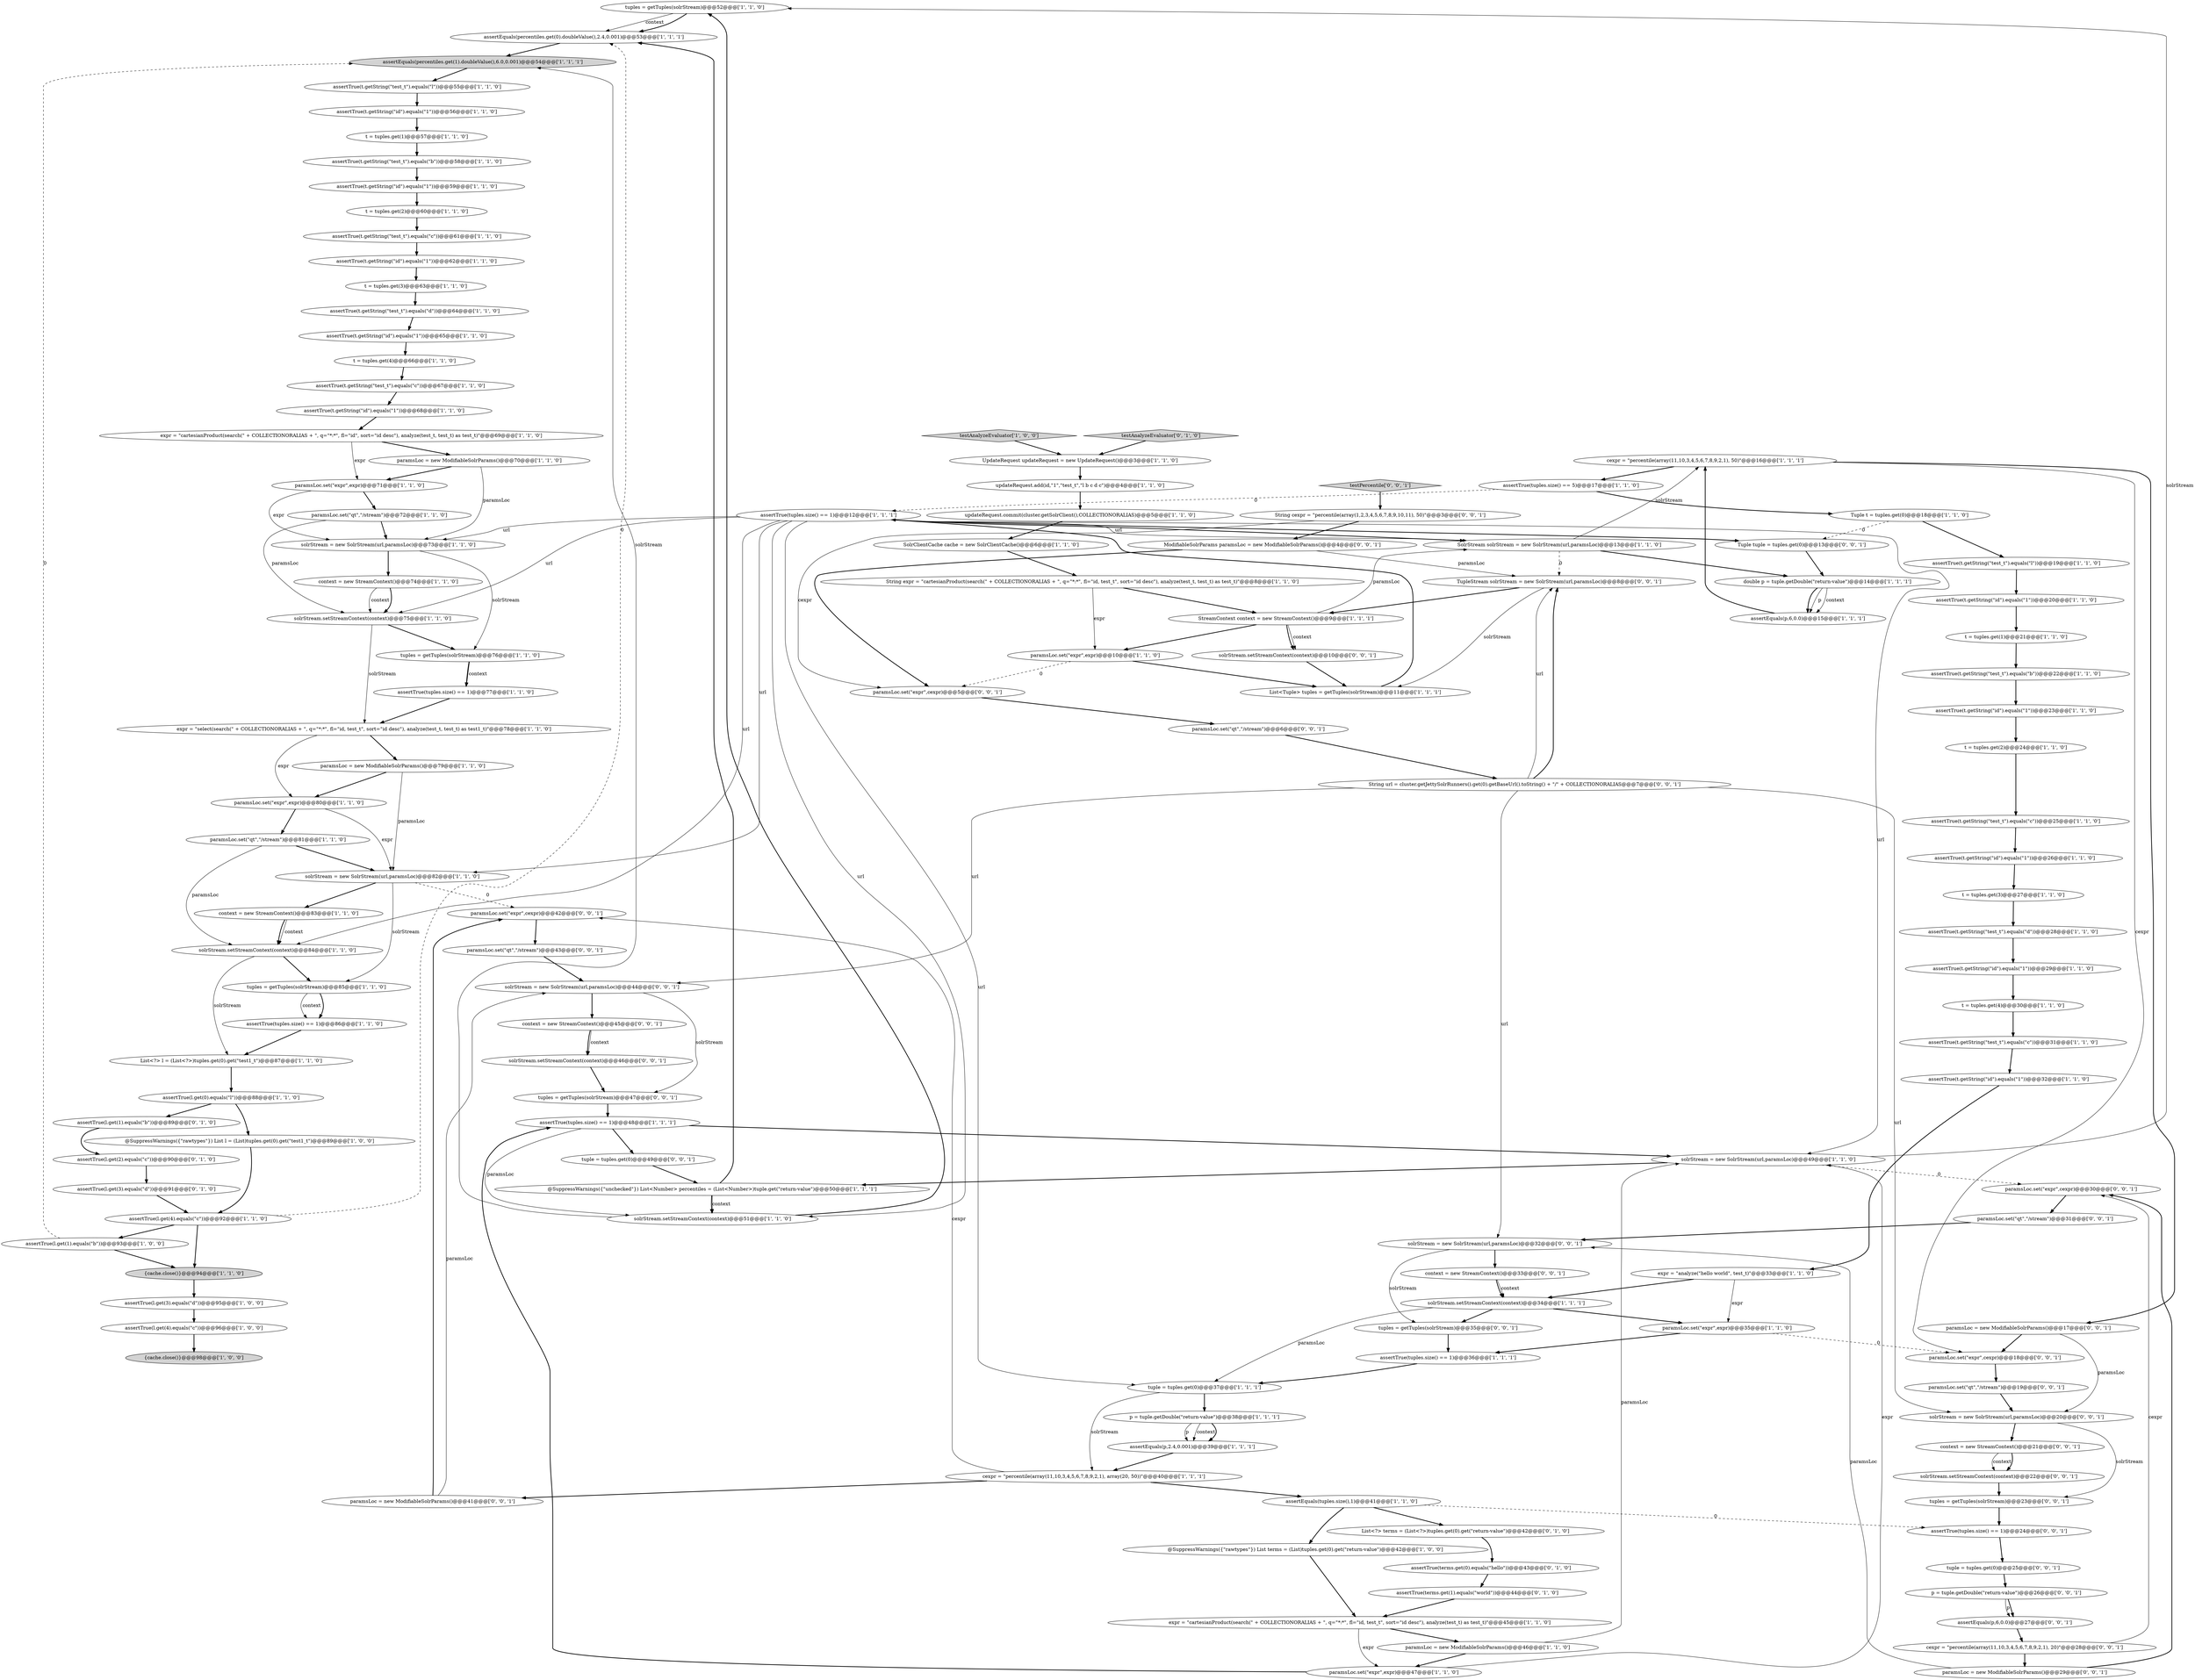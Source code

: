 digraph {
30 [style = filled, label = "tuples = getTuples(solrStream)@@@52@@@['1', '1', '0']", fillcolor = white, shape = ellipse image = "AAA0AAABBB1BBB"];
52 [style = filled, label = "assertTrue(t.getString(\"id\").equals(\"1\"))@@@20@@@['1', '1', '0']", fillcolor = white, shape = ellipse image = "AAA0AAABBB1BBB"];
58 [style = filled, label = "tuples = getTuples(solrStream)@@@76@@@['1', '1', '0']", fillcolor = white, shape = ellipse image = "AAA0AAABBB1BBB"];
72 [style = filled, label = "t = tuples.get(2)@@@24@@@['1', '1', '0']", fillcolor = white, shape = ellipse image = "AAA0AAABBB1BBB"];
128 [style = filled, label = "tuple = tuples.get(0)@@@25@@@['0', '0', '1']", fillcolor = white, shape = ellipse image = "AAA0AAABBB3BBB"];
44 [style = filled, label = "cexpr = \"percentile(array(11,10,3,4,5,6,7,8,9,2,1), array(20, 50))\"@@@40@@@['1', '1', '1']", fillcolor = white, shape = ellipse image = "AAA0AAABBB1BBB"];
125 [style = filled, label = "solrStream = new SolrStream(url,paramsLoc)@@@44@@@['0', '0', '1']", fillcolor = white, shape = ellipse image = "AAA0AAABBB3BBB"];
40 [style = filled, label = "p = tuple.getDouble(\"return-value\")@@@38@@@['1', '1', '1']", fillcolor = white, shape = ellipse image = "AAA0AAABBB1BBB"];
14 [style = filled, label = "assertTrue(tuples.size() == 1)@@@77@@@['1', '1', '0']", fillcolor = white, shape = ellipse image = "AAA0AAABBB1BBB"];
23 [style = filled, label = "UpdateRequest updateRequest = new UpdateRequest()@@@3@@@['1', '1', '0']", fillcolor = white, shape = ellipse image = "AAA0AAABBB1BBB"];
88 [style = filled, label = "t = tuples.get(1)@@@21@@@['1', '1', '0']", fillcolor = white, shape = ellipse image = "AAA0AAABBB1BBB"];
97 [style = filled, label = "assertTrue(terms.get(0).equals(\"hello\"))@@@43@@@['0', '1', '0']", fillcolor = white, shape = ellipse image = "AAA0AAABBB2BBB"];
95 [style = filled, label = "assertTrue(l.get(1).equals(\"b\"))@@@89@@@['0', '1', '0']", fillcolor = white, shape = ellipse image = "AAA0AAABBB2BBB"];
91 [style = filled, label = "List<?> terms = (List<?>)tuples.get(0).get(\"return-value\")@@@42@@@['0', '1', '0']", fillcolor = white, shape = ellipse image = "AAA0AAABBB2BBB"];
51 [style = filled, label = "tuples = getTuples(solrStream)@@@85@@@['1', '1', '0']", fillcolor = white, shape = ellipse image = "AAA0AAABBB1BBB"];
96 [style = filled, label = "assertTrue(l.get(3).equals(\"d\"))@@@91@@@['0', '1', '0']", fillcolor = white, shape = ellipse image = "AAA0AAABBB2BBB"];
15 [style = filled, label = "assertTrue(tuples.size() == 1)@@@36@@@['1', '1', '1']", fillcolor = white, shape = ellipse image = "AAA0AAABBB1BBB"];
68 [style = filled, label = "assertTrue(tuples.size() == 1)@@@48@@@['1', '1', '1']", fillcolor = white, shape = ellipse image = "AAA0AAABBB1BBB"];
57 [style = filled, label = "assertTrue(t.getString(\"id\").equals(\"1\"))@@@65@@@['1', '1', '0']", fillcolor = white, shape = ellipse image = "AAA0AAABBB1BBB"];
37 [style = filled, label = "assertTrue(t.getString(\"id\").equals(\"1\"))@@@32@@@['1', '1', '0']", fillcolor = white, shape = ellipse image = "AAA0AAABBB1BBB"];
55 [style = filled, label = "t = tuples.get(3)@@@27@@@['1', '1', '0']", fillcolor = white, shape = ellipse image = "AAA0AAABBB1BBB"];
60 [style = filled, label = "Tuple t = tuples.get(0)@@@18@@@['1', '1', '0']", fillcolor = white, shape = ellipse image = "AAA0AAABBB1BBB"];
28 [style = filled, label = "assertEquals(percentiles.get(1).doubleValue(),6.0,0.001)@@@54@@@['1', '1', '1']", fillcolor = lightgray, shape = ellipse image = "AAA0AAABBB1BBB"];
126 [style = filled, label = "Tuple tuple = tuples.get(0)@@@13@@@['0', '0', '1']", fillcolor = white, shape = ellipse image = "AAA0AAABBB3BBB"];
24 [style = filled, label = "String expr = \"cartesianProduct(search(\" + COLLECTIONORALIAS + \", q=\"*:*\", fl=\"id, test_t\", sort=\"id desc\"), analyze(test_t, test_t) as test_t)\"@@@8@@@['1', '1', '0']", fillcolor = white, shape = ellipse image = "AAA0AAABBB1BBB"];
20 [style = filled, label = "expr = \"select(search(\" + COLLECTIONORALIAS + \", q=\"*:*\", fl=\"id, test_t\", sort=\"id desc\"), analyze(test_t, test_t) as test1_t)\"@@@78@@@['1', '1', '0']", fillcolor = white, shape = ellipse image = "AAA0AAABBB1BBB"];
103 [style = filled, label = "paramsLoc.set(\"expr\",cexpr)@@@18@@@['0', '0', '1']", fillcolor = white, shape = ellipse image = "AAA0AAABBB3BBB"];
127 [style = filled, label = "context = new StreamContext()@@@45@@@['0', '0', '1']", fillcolor = white, shape = ellipse image = "AAA0AAABBB3BBB"];
113 [style = filled, label = "TupleStream solrStream = new SolrStream(url,paramsLoc)@@@8@@@['0', '0', '1']", fillcolor = white, shape = ellipse image = "AAA0AAABBB3BBB"];
73 [style = filled, label = "t = tuples.get(3)@@@63@@@['1', '1', '0']", fillcolor = white, shape = ellipse image = "AAA0AAABBB1BBB"];
110 [style = filled, label = "paramsLoc.set(\"qt\",\"/stream\")@@@19@@@['0', '0', '1']", fillcolor = white, shape = ellipse image = "AAA0AAABBB3BBB"];
79 [style = filled, label = "assertTrue(l.get(4).equals(\"c\"))@@@92@@@['1', '1', '0']", fillcolor = white, shape = ellipse image = "AAA0AAABBB1BBB"];
11 [style = filled, label = "assertTrue(t.getString(\"test_t\").equals(\"c\"))@@@31@@@['1', '1', '0']", fillcolor = white, shape = ellipse image = "AAA0AAABBB1BBB"];
34 [style = filled, label = "assertTrue(tuples.size() == 5)@@@17@@@['1', '1', '0']", fillcolor = white, shape = ellipse image = "AAA0AAABBB1BBB"];
86 [style = filled, label = "paramsLoc = new ModifiableSolrParams()@@@79@@@['1', '1', '0']", fillcolor = white, shape = ellipse image = "AAA0AAABBB1BBB"];
117 [style = filled, label = "solrStream = new SolrStream(url,paramsLoc)@@@32@@@['0', '0', '1']", fillcolor = white, shape = ellipse image = "AAA0AAABBB3BBB"];
1 [style = filled, label = "StreamContext context = new StreamContext()@@@9@@@['1', '1', '1']", fillcolor = white, shape = ellipse image = "AAA0AAABBB1BBB"];
78 [style = filled, label = "assertEquals(tuples.size(),1)@@@41@@@['1', '1', '0']", fillcolor = white, shape = ellipse image = "AAA0AAABBB1BBB"];
102 [style = filled, label = "assertTrue(tuples.size() == 1)@@@24@@@['0', '0', '1']", fillcolor = white, shape = ellipse image = "AAA0AAABBB3BBB"];
120 [style = filled, label = "String url = cluster.getJettySolrRunners().get(0).getBaseUrl().toString() + \"/\" + COLLECTIONORALIAS@@@7@@@['0', '0', '1']", fillcolor = white, shape = ellipse image = "AAA0AAABBB3BBB"];
85 [style = filled, label = "assertTrue(t.getString(\"id\").equals(\"1\"))@@@68@@@['1', '1', '0']", fillcolor = white, shape = ellipse image = "AAA0AAABBB1BBB"];
94 [style = filled, label = "assertTrue(terms.get(1).equals(\"world\"))@@@44@@@['0', '1', '0']", fillcolor = white, shape = ellipse image = "AAA0AAABBB2BBB"];
82 [style = filled, label = "solrStream = new SolrStream(url,paramsLoc)@@@49@@@['1', '1', '0']", fillcolor = white, shape = ellipse image = "AAA0AAABBB1BBB"];
106 [style = filled, label = "paramsLoc.set(\"expr\",cexpr)@@@42@@@['0', '0', '1']", fillcolor = white, shape = ellipse image = "AAA0AAABBB3BBB"];
111 [style = filled, label = "cexpr = \"percentile(array(11,10,3,4,5,6,7,8,9,2,1), 20)\"@@@28@@@['0', '0', '1']", fillcolor = white, shape = ellipse image = "AAA0AAABBB3BBB"];
90 [style = filled, label = "assertTrue(t.getString(\"test_t\").equals(\"c\"))@@@67@@@['1', '1', '0']", fillcolor = white, shape = ellipse image = "AAA0AAABBB1BBB"];
10 [style = filled, label = "t = tuples.get(4)@@@66@@@['1', '1', '0']", fillcolor = white, shape = ellipse image = "AAA0AAABBB1BBB"];
38 [style = filled, label = "paramsLoc.set(\"expr\",expr)@@@71@@@['1', '1', '0']", fillcolor = white, shape = ellipse image = "AAA0AAABBB1BBB"];
124 [style = filled, label = "solrStream = new SolrStream(url,paramsLoc)@@@20@@@['0', '0', '1']", fillcolor = white, shape = ellipse image = "AAA0AAABBB3BBB"];
4 [style = filled, label = "testAnalyzeEvaluator['1', '0', '0']", fillcolor = lightgray, shape = diamond image = "AAA0AAABBB1BBB"];
9 [style = filled, label = "@SuppressWarnings({\"rawtypes\"}) List terms = (List)tuples.get(0).get(\"return-value\")@@@42@@@['1', '0', '0']", fillcolor = white, shape = ellipse image = "AAA0AAABBB1BBB"];
46 [style = filled, label = "assertTrue(t.getString(\"test_t\").equals(\"l\"))@@@19@@@['1', '1', '0']", fillcolor = white, shape = ellipse image = "AAA0AAABBB1BBB"];
3 [style = filled, label = "assertTrue(l.get(3).equals(\"d\"))@@@95@@@['1', '0', '0']", fillcolor = white, shape = ellipse image = "AAA0AAABBB1BBB"];
0 [style = filled, label = "t = tuples.get(1)@@@57@@@['1', '1', '0']", fillcolor = white, shape = ellipse image = "AAA0AAABBB1BBB"];
63 [style = filled, label = "context = new StreamContext()@@@83@@@['1', '1', '0']", fillcolor = white, shape = ellipse image = "AAA0AAABBB1BBB"];
62 [style = filled, label = "double p = tuple.getDouble(\"return-value\")@@@14@@@['1', '1', '1']", fillcolor = white, shape = ellipse image = "AAA0AAABBB1BBB"];
123 [style = filled, label = "solrStream.setStreamContext(context)@@@10@@@['0', '0', '1']", fillcolor = white, shape = ellipse image = "AAA0AAABBB3BBB"];
2 [style = filled, label = "assertTrue(t.getString(\"test_t\").equals(\"b\"))@@@58@@@['1', '1', '0']", fillcolor = white, shape = ellipse image = "AAA0AAABBB1BBB"];
59 [style = filled, label = "{cache.close()}@@@98@@@['1', '0', '0']", fillcolor = lightgray, shape = ellipse image = "AAA0AAABBB1BBB"];
53 [style = filled, label = "cexpr = \"percentile(array(11,10,3,4,5,6,7,8,9,2,1), 50)\"@@@16@@@['1', '1', '1']", fillcolor = white, shape = ellipse image = "AAA0AAABBB1BBB"];
66 [style = filled, label = "List<?> l = (List<?>)tuples.get(0).get(\"test1_t\")@@@87@@@['1', '1', '0']", fillcolor = white, shape = ellipse image = "AAA0AAABBB1BBB"];
98 [style = filled, label = "solrStream.setStreamContext(context)@@@22@@@['0', '0', '1']", fillcolor = white, shape = ellipse image = "AAA0AAABBB3BBB"];
108 [style = filled, label = "assertEquals(p,6,0.0)@@@27@@@['0', '0', '1']", fillcolor = white, shape = ellipse image = "AAA0AAABBB3BBB"];
129 [style = filled, label = "paramsLoc.set(\"expr\",cexpr)@@@30@@@['0', '0', '1']", fillcolor = white, shape = ellipse image = "AAA0AAABBB3BBB"];
74 [style = filled, label = "solrStream.setStreamContext(context)@@@84@@@['1', '1', '0']", fillcolor = white, shape = ellipse image = "AAA0AAABBB1BBB"];
12 [style = filled, label = "expr = \"analyze(\"hello world\", test_t)\"@@@33@@@['1', '1', '0']", fillcolor = white, shape = ellipse image = "AAA0AAABBB1BBB"];
119 [style = filled, label = "paramsLoc = new ModifiableSolrParams()@@@17@@@['0', '0', '1']", fillcolor = white, shape = ellipse image = "AAA0AAABBB3BBB"];
7 [style = filled, label = "assertEquals(p,6,0.0)@@@15@@@['1', '1', '1']", fillcolor = white, shape = ellipse image = "AAA0AAABBB1BBB"];
104 [style = filled, label = "String cexpr = \"percentile(array(1,2,3,4,5,6,7,8,9,10,11), 50)\"@@@3@@@['0', '0', '1']", fillcolor = white, shape = ellipse image = "AAA0AAABBB3BBB"];
17 [style = filled, label = "t = tuples.get(4)@@@30@@@['1', '1', '0']", fillcolor = white, shape = ellipse image = "AAA0AAABBB1BBB"];
47 [style = filled, label = "expr = \"cartesianProduct(search(\" + COLLECTIONORALIAS + \", q=\"*:*\", fl=\"id, test_t\", sort=\"id desc\"), analyze(test_t) as test_t)\"@@@45@@@['1', '1', '0']", fillcolor = white, shape = ellipse image = "AAA0AAABBB1BBB"];
49 [style = filled, label = "assertTrue(l.get(0).equals(\"l\"))@@@88@@@['1', '1', '0']", fillcolor = white, shape = ellipse image = "AAA0AAABBB1BBB"];
131 [style = filled, label = "p = tuple.getDouble(\"return-value\")@@@26@@@['0', '0', '1']", fillcolor = white, shape = ellipse image = "AAA0AAABBB3BBB"];
22 [style = filled, label = "paramsLoc.set(\"expr\",expr)@@@80@@@['1', '1', '0']", fillcolor = white, shape = ellipse image = "AAA0AAABBB1BBB"];
84 [style = filled, label = "assertTrue(l.get(1).equals(\"b\"))@@@93@@@['1', '0', '0']", fillcolor = white, shape = ellipse image = "AAA0AAABBB1BBB"];
45 [style = filled, label = "solrStream.setStreamContext(context)@@@51@@@['1', '1', '0']", fillcolor = white, shape = ellipse image = "AAA0AAABBB1BBB"];
35 [style = filled, label = "assertTrue(t.getString(\"test_t\").equals(\"l\"))@@@55@@@['1', '1', '0']", fillcolor = white, shape = ellipse image = "AAA0AAABBB1BBB"];
107 [style = filled, label = "paramsLoc.set(\"qt\",\"/stream\")@@@31@@@['0', '0', '1']", fillcolor = white, shape = ellipse image = "AAA0AAABBB3BBB"];
87 [style = filled, label = "@SuppressWarnings({\"rawtypes\"}) List l = (List)tuples.get(0).get(\"test1_t\")@@@89@@@['1', '0', '0']", fillcolor = white, shape = ellipse image = "AAA0AAABBB1BBB"];
115 [style = filled, label = "tuple = tuples.get(0)@@@49@@@['0', '0', '1']", fillcolor = white, shape = ellipse image = "AAA0AAABBB3BBB"];
76 [style = filled, label = "assertTrue(t.getString(\"id\").equals(\"1\"))@@@59@@@['1', '1', '0']", fillcolor = white, shape = ellipse image = "AAA0AAABBB1BBB"];
36 [style = filled, label = "solrStream.setStreamContext(context)@@@75@@@['1', '1', '0']", fillcolor = white, shape = ellipse image = "AAA0AAABBB1BBB"];
18 [style = filled, label = "updateRequest.add(id,\"1\",\"test_t\",\"l b c d c\")@@@4@@@['1', '1', '0']", fillcolor = white, shape = ellipse image = "AAA0AAABBB1BBB"];
42 [style = filled, label = "paramsLoc.set(\"qt\",\"/stream\")@@@81@@@['1', '1', '0']", fillcolor = white, shape = ellipse image = "AAA0AAABBB1BBB"];
61 [style = filled, label = "assertTrue(t.getString(\"test_t\").equals(\"d\"))@@@64@@@['1', '1', '0']", fillcolor = white, shape = ellipse image = "AAA0AAABBB1BBB"];
33 [style = filled, label = "solrStream.setStreamContext(context)@@@34@@@['1', '1', '1']", fillcolor = white, shape = ellipse image = "AAA0AAABBB1BBB"];
54 [style = filled, label = "expr = \"cartesianProduct(search(\" + COLLECTIONORALIAS + \", q=\"*:*\", fl=\"id\", sort=\"id desc\"), analyze(test_t, test_t) as test_t)\"@@@69@@@['1', '1', '0']", fillcolor = white, shape = ellipse image = "AAA0AAABBB1BBB"];
48 [style = filled, label = "solrStream = new SolrStream(url,paramsLoc)@@@73@@@['1', '1', '0']", fillcolor = white, shape = ellipse image = "AAA0AAABBB1BBB"];
19 [style = filled, label = "List<Tuple> tuples = getTuples(solrStream)@@@11@@@['1', '1', '1']", fillcolor = white, shape = ellipse image = "AAA0AAABBB1BBB"];
71 [style = filled, label = "assertTrue(t.getString(\"id\").equals(\"1\"))@@@56@@@['1', '1', '0']", fillcolor = white, shape = ellipse image = "AAA0AAABBB1BBB"];
81 [style = filled, label = "assertTrue(tuples.size() == 1)@@@12@@@['1', '1', '1']", fillcolor = white, shape = ellipse image = "AAA0AAABBB1BBB"];
13 [style = filled, label = "context = new StreamContext()@@@74@@@['1', '1', '0']", fillcolor = white, shape = ellipse image = "AAA0AAABBB1BBB"];
101 [style = filled, label = "tuples = getTuples(solrStream)@@@23@@@['0', '0', '1']", fillcolor = white, shape = ellipse image = "AAA0AAABBB3BBB"];
122 [style = filled, label = "ModifiableSolrParams paramsLoc = new ModifiableSolrParams()@@@4@@@['0', '0', '1']", fillcolor = white, shape = ellipse image = "AAA0AAABBB3BBB"];
99 [style = filled, label = "paramsLoc.set(\"qt\",\"/stream\")@@@43@@@['0', '0', '1']", fillcolor = white, shape = ellipse image = "AAA0AAABBB3BBB"];
41 [style = filled, label = "paramsLoc.set(\"expr\",expr)@@@10@@@['1', '1', '0']", fillcolor = white, shape = ellipse image = "AAA0AAABBB1BBB"];
56 [style = filled, label = "SolrStream solrStream = new SolrStream(url,paramsLoc)@@@13@@@['1', '1', '0']", fillcolor = white, shape = ellipse image = "AAA0AAABBB1BBB"];
6 [style = filled, label = "@SuppressWarnings({\"unchecked\"}) List<Number> percentiles = (List<Number>)tuple.get(\"return-value\")@@@50@@@['1', '1', '1']", fillcolor = white, shape = ellipse image = "AAA0AAABBB1BBB"];
50 [style = filled, label = "{cache.close()}@@@94@@@['1', '1', '0']", fillcolor = lightgray, shape = ellipse image = "AAA0AAABBB1BBB"];
26 [style = filled, label = "t = tuples.get(2)@@@60@@@['1', '1', '0']", fillcolor = white, shape = ellipse image = "AAA0AAABBB1BBB"];
70 [style = filled, label = "paramsLoc = new ModifiableSolrParams()@@@46@@@['1', '1', '0']", fillcolor = white, shape = ellipse image = "AAA0AAABBB1BBB"];
89 [style = filled, label = "assertTrue(tuples.size() == 1)@@@86@@@['1', '1', '0']", fillcolor = white, shape = ellipse image = "AAA0AAABBB1BBB"];
92 [style = filled, label = "assertTrue(l.get(2).equals(\"c\"))@@@90@@@['0', '1', '0']", fillcolor = white, shape = ellipse image = "AAA0AAABBB2BBB"];
8 [style = filled, label = "assertTrue(t.getString(\"id\").equals(\"1\"))@@@23@@@['1', '1', '0']", fillcolor = white, shape = ellipse image = "AAA0AAABBB1BBB"];
5 [style = filled, label = "assertTrue(l.get(4).equals(\"c\"))@@@96@@@['1', '0', '0']", fillcolor = white, shape = ellipse image = "AAA0AAABBB1BBB"];
16 [style = filled, label = "updateRequest.commit(cluster.getSolrClient(),COLLECTIONORALIAS)@@@5@@@['1', '1', '0']", fillcolor = white, shape = ellipse image = "AAA0AAABBB1BBB"];
93 [style = filled, label = "testAnalyzeEvaluator['0', '1', '0']", fillcolor = lightgray, shape = diamond image = "AAA0AAABBB2BBB"];
114 [style = filled, label = "paramsLoc.set(\"expr\",cexpr)@@@5@@@['0', '0', '1']", fillcolor = white, shape = ellipse image = "AAA0AAABBB3BBB"];
29 [style = filled, label = "paramsLoc.set(\"expr\",expr)@@@35@@@['1', '1', '0']", fillcolor = white, shape = ellipse image = "AAA0AAABBB1BBB"];
77 [style = filled, label = "solrStream = new SolrStream(url,paramsLoc)@@@82@@@['1', '1', '0']", fillcolor = white, shape = ellipse image = "AAA0AAABBB1BBB"];
83 [style = filled, label = "assertTrue(t.getString(\"test_t\").equals(\"d\"))@@@28@@@['1', '1', '0']", fillcolor = white, shape = ellipse image = "AAA0AAABBB1BBB"];
80 [style = filled, label = "assertTrue(t.getString(\"test_t\").equals(\"c\"))@@@61@@@['1', '1', '0']", fillcolor = white, shape = ellipse image = "AAA0AAABBB1BBB"];
21 [style = filled, label = "assertTrue(t.getString(\"test_t\").equals(\"b\"))@@@22@@@['1', '1', '0']", fillcolor = white, shape = ellipse image = "AAA0AAABBB1BBB"];
67 [style = filled, label = "SolrClientCache cache = new SolrClientCache()@@@6@@@['1', '1', '0']", fillcolor = white, shape = ellipse image = "AAA0AAABBB1BBB"];
65 [style = filled, label = "assertEquals(p,2.4,0.001)@@@39@@@['1', '1', '1']", fillcolor = white, shape = ellipse image = "AAA0AAABBB1BBB"];
121 [style = filled, label = "solrStream.setStreamContext(context)@@@46@@@['0', '0', '1']", fillcolor = white, shape = ellipse image = "AAA0AAABBB3BBB"];
75 [style = filled, label = "paramsLoc = new ModifiableSolrParams()@@@70@@@['1', '1', '0']", fillcolor = white, shape = ellipse image = "AAA0AAABBB1BBB"];
31 [style = filled, label = "paramsLoc.set(\"expr\",expr)@@@47@@@['1', '1', '0']", fillcolor = white, shape = ellipse image = "AAA0AAABBB1BBB"];
130 [style = filled, label = "paramsLoc = new ModifiableSolrParams()@@@29@@@['0', '0', '1']", fillcolor = white, shape = ellipse image = "AAA0AAABBB3BBB"];
43 [style = filled, label = "assertTrue(t.getString(\"id\").equals(\"1\"))@@@62@@@['1', '1', '0']", fillcolor = white, shape = ellipse image = "AAA0AAABBB1BBB"];
69 [style = filled, label = "assertTrue(t.getString(\"test_t\").equals(\"c\"))@@@25@@@['1', '1', '0']", fillcolor = white, shape = ellipse image = "AAA0AAABBB1BBB"];
118 [style = filled, label = "tuples = getTuples(solrStream)@@@47@@@['0', '0', '1']", fillcolor = white, shape = ellipse image = "AAA0AAABBB3BBB"];
132 [style = filled, label = "paramsLoc = new ModifiableSolrParams()@@@41@@@['0', '0', '1']", fillcolor = white, shape = ellipse image = "AAA0AAABBB3BBB"];
27 [style = filled, label = "paramsLoc.set(\"qt\",\"/stream\")@@@72@@@['1', '1', '0']", fillcolor = white, shape = ellipse image = "AAA0AAABBB1BBB"];
32 [style = filled, label = "assertTrue(t.getString(\"id\").equals(\"1\"))@@@29@@@['1', '1', '0']", fillcolor = white, shape = ellipse image = "AAA0AAABBB1BBB"];
25 [style = filled, label = "assertTrue(t.getString(\"id\").equals(\"1\"))@@@26@@@['1', '1', '0']", fillcolor = white, shape = ellipse image = "AAA0AAABBB1BBB"];
64 [style = filled, label = "assertEquals(percentiles.get(0).doubleValue(),2.4,0.001)@@@53@@@['1', '1', '1']", fillcolor = white, shape = ellipse image = "AAA0AAABBB1BBB"];
105 [style = filled, label = "context = new StreamContext()@@@21@@@['0', '0', '1']", fillcolor = white, shape = ellipse image = "AAA0AAABBB3BBB"];
112 [style = filled, label = "paramsLoc.set(\"qt\",\"/stream\")@@@6@@@['0', '0', '1']", fillcolor = white, shape = ellipse image = "AAA0AAABBB3BBB"];
116 [style = filled, label = "context = new StreamContext()@@@33@@@['0', '0', '1']", fillcolor = white, shape = ellipse image = "AAA0AAABBB3BBB"];
39 [style = filled, label = "tuple = tuples.get(0)@@@37@@@['1', '1', '1']", fillcolor = white, shape = ellipse image = "AAA0AAABBB1BBB"];
109 [style = filled, label = "testPercentile['0', '0', '1']", fillcolor = lightgray, shape = diamond image = "AAA0AAABBB3BBB"];
100 [style = filled, label = "tuples = getTuples(solrStream)@@@35@@@['0', '0', '1']", fillcolor = white, shape = ellipse image = "AAA0AAABBB3BBB"];
12->33 [style = bold, label=""];
29->103 [style = dashed, label="0"];
82->6 [style = bold, label=""];
36->20 [style = solid, label="solrStream"];
22->42 [style = bold, label=""];
40->65 [style = solid, label="p"];
7->53 [style = bold, label=""];
10->90 [style = bold, label=""];
49->87 [style = bold, label=""];
119->103 [style = bold, label=""];
131->108 [style = solid, label="p"];
111->129 [style = solid, label="cexpr"];
77->63 [style = bold, label=""];
82->129 [style = dashed, label="0"];
62->7 [style = solid, label="context"];
38->48 [style = solid, label="expr"];
40->65 [style = solid, label="context"];
127->121 [style = solid, label="context"];
61->57 [style = bold, label=""];
121->118 [style = bold, label=""];
52->88 [style = bold, label=""];
20->86 [style = bold, label=""];
1->56 [style = solid, label="paramsLoc"];
27->36 [style = solid, label="paramsLoc"];
85->54 [style = bold, label=""];
53->34 [style = bold, label=""];
39->44 [style = solid, label="solrStream"];
15->39 [style = bold, label=""];
41->114 [style = dashed, label="0"];
6->45 [style = bold, label=""];
67->24 [style = bold, label=""];
4->23 [style = bold, label=""];
78->91 [style = bold, label=""];
30->64 [style = solid, label="context"];
129->107 [style = bold, label=""];
75->48 [style = solid, label="paramsLoc"];
73->61 [style = bold, label=""];
6->45 [style = solid, label="context"];
128->131 [style = bold, label=""];
48->13 [style = bold, label=""];
33->29 [style = bold, label=""];
81->126 [style = bold, label=""];
88->21 [style = bold, label=""];
125->127 [style = bold, label=""];
12->29 [style = solid, label="expr"];
105->98 [style = solid, label="context"];
6->64 [style = bold, label=""];
5->59 [style = bold, label=""];
33->100 [style = bold, label=""];
57->10 [style = bold, label=""];
72->69 [style = bold, label=""];
62->7 [style = bold, label=""];
83->32 [style = bold, label=""];
21->8 [style = bold, label=""];
55->83 [style = bold, label=""];
74->51 [style = bold, label=""];
76->26 [style = bold, label=""];
31->68 [style = bold, label=""];
65->44 [style = bold, label=""];
16->67 [style = bold, label=""];
114->112 [style = bold, label=""];
81->56 [style = solid, label="url"];
56->113 [style = dashed, label="0"];
77->106 [style = dashed, label="0"];
79->84 [style = bold, label=""];
131->108 [style = bold, label=""];
78->102 [style = dashed, label="0"];
56->53 [style = solid, label="solrStream"];
69->25 [style = bold, label=""];
78->9 [style = bold, label=""];
49->95 [style = bold, label=""];
86->22 [style = bold, label=""];
102->128 [style = bold, label=""];
84->28 [style = dashed, label="0"];
123->19 [style = bold, label=""];
107->117 [style = bold, label=""];
58->14 [style = solid, label="context"];
130->117 [style = solid, label="paramsLoc"];
101->102 [style = bold, label=""];
93->23 [style = bold, label=""];
81->39 [style = solid, label="url"];
81->74 [style = solid, label="url"];
63->74 [style = bold, label=""];
17->11 [style = bold, label=""];
23->18 [style = bold, label=""];
11->37 [style = bold, label=""];
50->3 [style = bold, label=""];
113->1 [style = bold, label=""];
120->125 [style = solid, label="url"];
126->62 [style = bold, label=""];
132->125 [style = solid, label="paramsLoc"];
97->94 [style = bold, label=""];
71->0 [style = bold, label=""];
120->113 [style = solid, label="url"];
103->110 [style = bold, label=""];
130->129 [style = bold, label=""];
47->70 [style = bold, label=""];
33->39 [style = solid, label="paramsLoc"];
45->28 [style = solid, label="solrStream"];
120->117 [style = solid, label="url"];
53->103 [style = solid, label="cexpr"];
34->81 [style = dashed, label="0"];
98->101 [style = bold, label=""];
113->19 [style = solid, label="solrStream"];
96->79 [style = bold, label=""];
63->74 [style = solid, label="context"];
124->105 [style = bold, label=""];
62->7 [style = solid, label="p"];
125->118 [style = solid, label="solrStream"];
68->82 [style = bold, label=""];
81->82 [style = solid, label="url"];
45->30 [style = bold, label=""];
8->72 [style = bold, label=""];
81->77 [style = solid, label="url"];
132->106 [style = bold, label=""];
66->49 [style = bold, label=""];
36->58 [style = bold, label=""];
51->89 [style = bold, label=""];
13->36 [style = solid, label="context"];
60->126 [style = dashed, label="0"];
24->1 [style = bold, label=""];
92->96 [style = bold, label=""];
117->116 [style = bold, label=""];
99->125 [style = bold, label=""];
31->82 [style = solid, label="expr"];
77->51 [style = solid, label="solrStream"];
46->52 [style = bold, label=""];
110->124 [style = bold, label=""];
37->12 [style = bold, label=""];
68->45 [style = solid, label="paramsLoc"];
19->81 [style = bold, label=""];
106->99 [style = bold, label=""];
18->16 [style = bold, label=""];
9->47 [style = bold, label=""];
68->115 [style = bold, label=""];
25->55 [style = bold, label=""];
30->64 [style = bold, label=""];
74->66 [style = solid, label="solrStream"];
118->68 [style = bold, label=""];
105->98 [style = bold, label=""];
87->79 [style = bold, label=""];
24->41 [style = solid, label="expr"];
1->123 [style = solid, label="context"];
82->30 [style = solid, label="solrStream"];
81->36 [style = solid, label="url"];
54->38 [style = solid, label="expr"];
81->48 [style = solid, label="url"];
13->36 [style = bold, label=""];
26->80 [style = bold, label=""];
112->120 [style = bold, label=""];
40->65 [style = bold, label=""];
120->124 [style = solid, label="url"];
117->100 [style = solid, label="solrStream"];
20->22 [style = solid, label="expr"];
44->132 [style = bold, label=""];
79->50 [style = bold, label=""];
124->101 [style = solid, label="solrStream"];
80->43 [style = bold, label=""];
28->35 [style = bold, label=""];
27->48 [style = bold, label=""];
86->77 [style = solid, label="paramsLoc"];
53->119 [style = bold, label=""];
56->62 [style = bold, label=""];
79->64 [style = dashed, label="0"];
109->104 [style = bold, label=""];
104->122 [style = bold, label=""];
48->58 [style = solid, label="solrStream"];
60->46 [style = bold, label=""];
34->60 [style = bold, label=""];
51->89 [style = solid, label="context"];
108->111 [style = bold, label=""];
2->76 [style = bold, label=""];
47->31 [style = solid, label="expr"];
84->50 [style = bold, label=""];
41->19 [style = bold, label=""];
1->41 [style = bold, label=""];
94->47 [style = bold, label=""];
58->14 [style = bold, label=""];
119->124 [style = solid, label="paramsLoc"];
3->5 [style = bold, label=""];
89->66 [style = bold, label=""];
116->33 [style = solid, label="context"];
54->75 [style = bold, label=""];
70->31 [style = bold, label=""];
1->123 [style = bold, label=""];
81->45 [style = solid, label="url"];
64->28 [style = bold, label=""];
42->74 [style = solid, label="paramsLoc"];
43->73 [style = bold, label=""];
122->114 [style = bold, label=""];
32->17 [style = bold, label=""];
90->85 [style = bold, label=""];
44->78 [style = bold, label=""];
35->71 [style = bold, label=""];
116->33 [style = bold, label=""];
75->38 [style = bold, label=""];
120->113 [style = bold, label=""];
111->130 [style = bold, label=""];
104->114 [style = solid, label="cexpr"];
115->6 [style = bold, label=""];
22->77 [style = solid, label="expr"];
44->106 [style = solid, label="cexpr"];
29->15 [style = bold, label=""];
70->82 [style = solid, label="paramsLoc"];
39->40 [style = bold, label=""];
0->2 [style = bold, label=""];
100->15 [style = bold, label=""];
42->77 [style = bold, label=""];
122->113 [style = solid, label="paramsLoc"];
38->27 [style = bold, label=""];
127->121 [style = bold, label=""];
14->20 [style = bold, label=""];
95->92 [style = bold, label=""];
91->97 [style = bold, label=""];
81->56 [style = bold, label=""];
}
